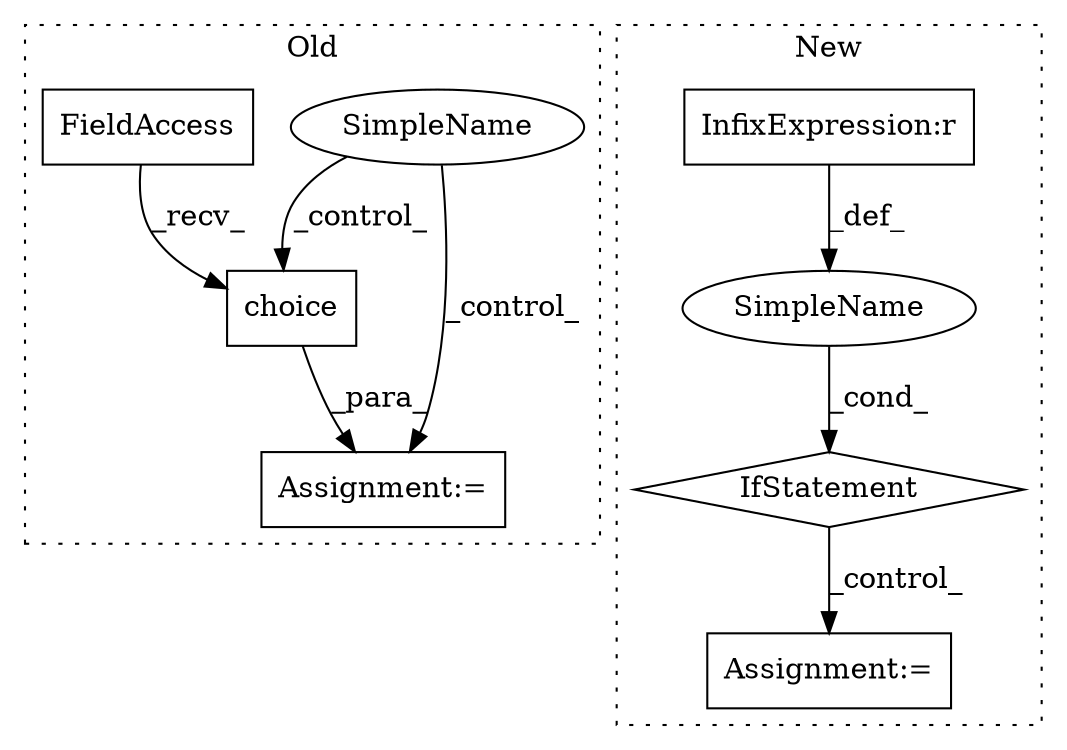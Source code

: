 digraph G {
subgraph cluster0 {
1 [label="choice" a="32" s="10140,10173" l="7,1" shape="box"];
3 [label="Assignment:=" a="7" s="10126" l="1" shape="box"];
7 [label="SimpleName" a="42" s="" l="" shape="ellipse"];
8 [label="FieldAccess" a="22" s="10127" l="12" shape="box"];
label = "Old";
style="dotted";
}
subgraph cluster1 {
2 [label="IfStatement" a="25" s="11833,11873" l="4,2" shape="diamond"];
4 [label="Assignment:=" a="7" s="11891" l="1" shape="box"];
5 [label="SimpleName" a="42" s="" l="" shape="ellipse"];
6 [label="InfixExpression:r" a="27" s="11869" l="3" shape="box"];
label = "New";
style="dotted";
}
1 -> 3 [label="_para_"];
2 -> 4 [label="_control_"];
5 -> 2 [label="_cond_"];
6 -> 5 [label="_def_"];
7 -> 1 [label="_control_"];
7 -> 3 [label="_control_"];
8 -> 1 [label="_recv_"];
}